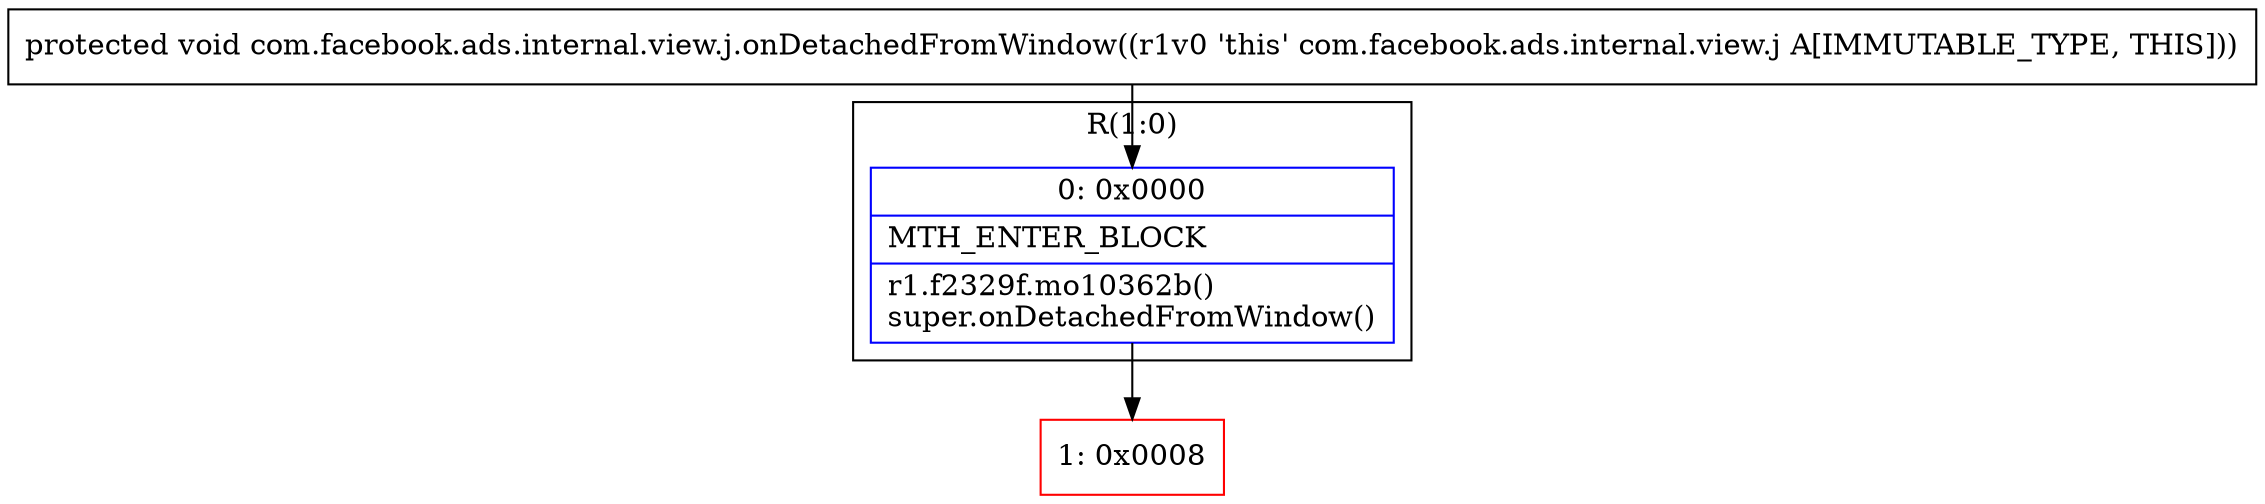 digraph "CFG forcom.facebook.ads.internal.view.j.onDetachedFromWindow()V" {
subgraph cluster_Region_517727815 {
label = "R(1:0)";
node [shape=record,color=blue];
Node_0 [shape=record,label="{0\:\ 0x0000|MTH_ENTER_BLOCK\l|r1.f2329f.mo10362b()\lsuper.onDetachedFromWindow()\l}"];
}
Node_1 [shape=record,color=red,label="{1\:\ 0x0008}"];
MethodNode[shape=record,label="{protected void com.facebook.ads.internal.view.j.onDetachedFromWindow((r1v0 'this' com.facebook.ads.internal.view.j A[IMMUTABLE_TYPE, THIS])) }"];
MethodNode -> Node_0;
Node_0 -> Node_1;
}

